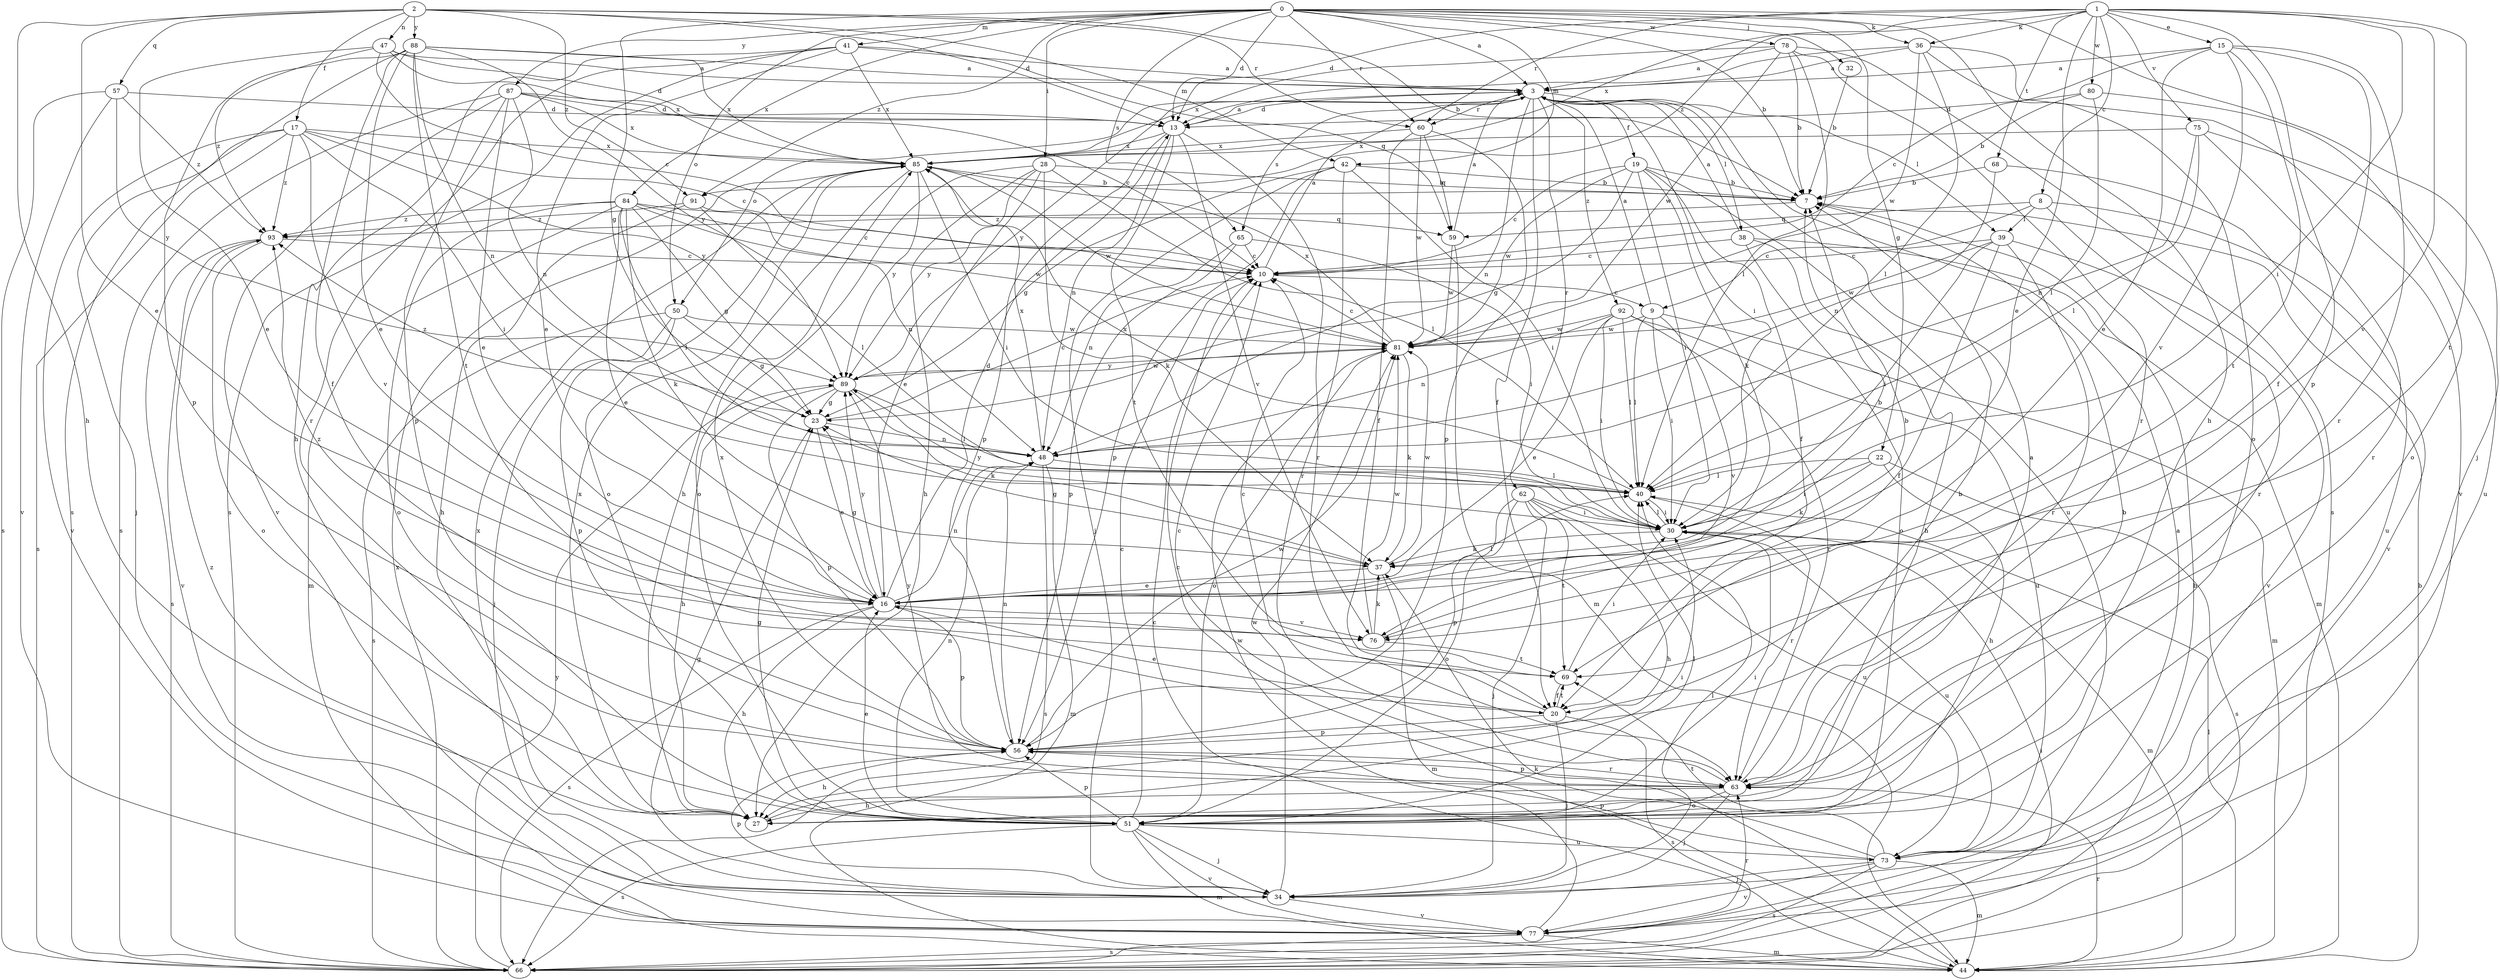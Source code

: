 strict digraph  {
0;
1;
2;
3;
7;
8;
9;
10;
13;
15;
16;
17;
19;
20;
22;
23;
27;
28;
30;
32;
34;
36;
37;
38;
39;
40;
41;
42;
44;
47;
48;
50;
51;
56;
57;
59;
60;
62;
63;
65;
66;
68;
69;
73;
75;
76;
77;
78;
80;
81;
84;
85;
87;
88;
89;
91;
92;
93;
0 -> 3  [label=a];
0 -> 7  [label=b];
0 -> 13  [label=d];
0 -> 22  [label=g];
0 -> 23  [label=g];
0 -> 27  [label=h];
0 -> 28  [label=i];
0 -> 32  [label=j];
0 -> 34  [label=j];
0 -> 36  [label=k];
0 -> 41  [label=m];
0 -> 42  [label=m];
0 -> 50  [label=o];
0 -> 60  [label=r];
0 -> 65  [label=s];
0 -> 78  [label=w];
0 -> 84  [label=x];
0 -> 87  [label=y];
0 -> 91  [label=z];
1 -> 8  [label=c];
1 -> 13  [label=d];
1 -> 15  [label=e];
1 -> 16  [label=e];
1 -> 30  [label=i];
1 -> 36  [label=k];
1 -> 56  [label=p];
1 -> 60  [label=r];
1 -> 68  [label=t];
1 -> 69  [label=t];
1 -> 75  [label=v];
1 -> 76  [label=v];
1 -> 80  [label=w];
1 -> 85  [label=x];
1 -> 91  [label=z];
2 -> 7  [label=b];
2 -> 13  [label=d];
2 -> 16  [label=e];
2 -> 17  [label=f];
2 -> 27  [label=h];
2 -> 42  [label=m];
2 -> 47  [label=n];
2 -> 57  [label=q];
2 -> 60  [label=r];
2 -> 88  [label=y];
2 -> 91  [label=z];
3 -> 13  [label=d];
3 -> 19  [label=f];
3 -> 20  [label=f];
3 -> 30  [label=i];
3 -> 38  [label=l];
3 -> 39  [label=l];
3 -> 48  [label=n];
3 -> 50  [label=o];
3 -> 60  [label=r];
3 -> 62  [label=r];
3 -> 65  [label=s];
3 -> 89  [label=y];
3 -> 92  [label=z];
7 -> 93  [label=z];
8 -> 9  [label=c];
8 -> 39  [label=l];
8 -> 59  [label=q];
8 -> 63  [label=r];
8 -> 73  [label=u];
9 -> 3  [label=a];
9 -> 30  [label=i];
9 -> 40  [label=l];
9 -> 44  [label=m];
9 -> 76  [label=v];
9 -> 81  [label=w];
10 -> 3  [label=a];
10 -> 9  [label=c];
13 -> 3  [label=a];
13 -> 48  [label=n];
13 -> 56  [label=p];
13 -> 63  [label=r];
13 -> 69  [label=t];
13 -> 76  [label=v];
13 -> 85  [label=x];
15 -> 3  [label=a];
15 -> 10  [label=c];
15 -> 16  [label=e];
15 -> 20  [label=f];
15 -> 63  [label=r];
15 -> 69  [label=t];
15 -> 76  [label=v];
16 -> 7  [label=b];
16 -> 13  [label=d];
16 -> 23  [label=g];
16 -> 27  [label=h];
16 -> 40  [label=l];
16 -> 48  [label=n];
16 -> 56  [label=p];
16 -> 66  [label=s];
16 -> 76  [label=v];
16 -> 89  [label=y];
17 -> 10  [label=c];
17 -> 30  [label=i];
17 -> 34  [label=j];
17 -> 66  [label=s];
17 -> 76  [label=v];
17 -> 77  [label=v];
17 -> 85  [label=x];
17 -> 89  [label=y];
17 -> 93  [label=z];
19 -> 7  [label=b];
19 -> 10  [label=c];
19 -> 20  [label=f];
19 -> 23  [label=g];
19 -> 30  [label=i];
19 -> 37  [label=k];
19 -> 73  [label=u];
19 -> 81  [label=w];
20 -> 10  [label=c];
20 -> 16  [label=e];
20 -> 34  [label=j];
20 -> 56  [label=p];
20 -> 66  [label=s];
20 -> 69  [label=t];
22 -> 27  [label=h];
22 -> 30  [label=i];
22 -> 37  [label=k];
22 -> 40  [label=l];
22 -> 66  [label=s];
23 -> 10  [label=c];
23 -> 16  [label=e];
23 -> 48  [label=n];
23 -> 93  [label=z];
27 -> 3  [label=a];
27 -> 7  [label=b];
27 -> 30  [label=i];
27 -> 85  [label=x];
28 -> 7  [label=b];
28 -> 16  [label=e];
28 -> 27  [label=h];
28 -> 37  [label=k];
28 -> 40  [label=l];
28 -> 51  [label=o];
28 -> 89  [label=y];
30 -> 37  [label=k];
30 -> 40  [label=l];
30 -> 44  [label=m];
30 -> 73  [label=u];
30 -> 89  [label=y];
32 -> 7  [label=b];
34 -> 23  [label=g];
34 -> 40  [label=l];
34 -> 56  [label=p];
34 -> 77  [label=v];
34 -> 81  [label=w];
34 -> 85  [label=x];
34 -> 93  [label=z];
36 -> 3  [label=a];
36 -> 13  [label=d];
36 -> 40  [label=l];
36 -> 51  [label=o];
36 -> 77  [label=v];
36 -> 81  [label=w];
37 -> 16  [label=e];
37 -> 23  [label=g];
37 -> 44  [label=m];
37 -> 81  [label=w];
38 -> 3  [label=a];
38 -> 10  [label=c];
38 -> 27  [label=h];
38 -> 44  [label=m];
38 -> 51  [label=o];
39 -> 10  [label=c];
39 -> 20  [label=f];
39 -> 30  [label=i];
39 -> 63  [label=r];
39 -> 77  [label=v];
39 -> 81  [label=w];
40 -> 30  [label=i];
40 -> 63  [label=r];
40 -> 85  [label=x];
41 -> 3  [label=a];
41 -> 16  [label=e];
41 -> 27  [label=h];
41 -> 59  [label=q];
41 -> 63  [label=r];
41 -> 66  [label=s];
41 -> 85  [label=x];
42 -> 7  [label=b];
42 -> 23  [label=g];
42 -> 30  [label=i];
42 -> 34  [label=j];
42 -> 56  [label=p];
42 -> 63  [label=r];
44 -> 7  [label=b];
44 -> 10  [label=c];
44 -> 37  [label=k];
44 -> 40  [label=l];
44 -> 63  [label=r];
47 -> 3  [label=a];
47 -> 10  [label=c];
47 -> 13  [label=d];
47 -> 16  [label=e];
47 -> 85  [label=x];
47 -> 93  [label=z];
48 -> 40  [label=l];
48 -> 44  [label=m];
48 -> 66  [label=s];
48 -> 85  [label=x];
50 -> 23  [label=g];
50 -> 34  [label=j];
50 -> 56  [label=p];
50 -> 66  [label=s];
50 -> 81  [label=w];
51 -> 10  [label=c];
51 -> 16  [label=e];
51 -> 23  [label=g];
51 -> 30  [label=i];
51 -> 34  [label=j];
51 -> 40  [label=l];
51 -> 44  [label=m];
51 -> 48  [label=n];
51 -> 56  [label=p];
51 -> 66  [label=s];
51 -> 73  [label=u];
51 -> 77  [label=v];
56 -> 27  [label=h];
56 -> 48  [label=n];
56 -> 63  [label=r];
56 -> 81  [label=w];
56 -> 85  [label=x];
57 -> 13  [label=d];
57 -> 66  [label=s];
57 -> 77  [label=v];
57 -> 89  [label=y];
57 -> 93  [label=z];
59 -> 3  [label=a];
59 -> 44  [label=m];
59 -> 81  [label=w];
60 -> 20  [label=f];
60 -> 56  [label=p];
60 -> 59  [label=q];
60 -> 81  [label=w];
60 -> 85  [label=x];
62 -> 27  [label=h];
62 -> 30  [label=i];
62 -> 34  [label=j];
62 -> 51  [label=o];
62 -> 56  [label=p];
62 -> 69  [label=t];
62 -> 73  [label=u];
63 -> 7  [label=b];
63 -> 10  [label=c];
63 -> 27  [label=h];
63 -> 34  [label=j];
63 -> 51  [label=o];
63 -> 56  [label=p];
63 -> 89  [label=y];
65 -> 10  [label=c];
65 -> 30  [label=i];
65 -> 48  [label=n];
65 -> 56  [label=p];
66 -> 3  [label=a];
66 -> 7  [label=b];
66 -> 30  [label=i];
66 -> 85  [label=x];
66 -> 89  [label=y];
68 -> 7  [label=b];
68 -> 48  [label=n];
68 -> 77  [label=v];
69 -> 20  [label=f];
69 -> 30  [label=i];
73 -> 10  [label=c];
73 -> 34  [label=j];
73 -> 44  [label=m];
73 -> 56  [label=p];
73 -> 66  [label=s];
73 -> 69  [label=t];
73 -> 77  [label=v];
75 -> 40  [label=l];
75 -> 48  [label=n];
75 -> 63  [label=r];
75 -> 73  [label=u];
75 -> 85  [label=x];
76 -> 7  [label=b];
76 -> 37  [label=k];
76 -> 69  [label=t];
76 -> 81  [label=w];
76 -> 93  [label=z];
77 -> 44  [label=m];
77 -> 63  [label=r];
77 -> 66  [label=s];
77 -> 81  [label=w];
78 -> 3  [label=a];
78 -> 7  [label=b];
78 -> 40  [label=l];
78 -> 63  [label=r];
78 -> 66  [label=s];
78 -> 81  [label=w];
78 -> 85  [label=x];
80 -> 7  [label=b];
80 -> 13  [label=d];
80 -> 40  [label=l];
80 -> 51  [label=o];
81 -> 10  [label=c];
81 -> 37  [label=k];
81 -> 51  [label=o];
81 -> 85  [label=x];
81 -> 89  [label=y];
84 -> 10  [label=c];
84 -> 16  [label=e];
84 -> 23  [label=g];
84 -> 37  [label=k];
84 -> 40  [label=l];
84 -> 44  [label=m];
84 -> 51  [label=o];
84 -> 59  [label=q];
84 -> 81  [label=w];
84 -> 93  [label=z];
85 -> 7  [label=b];
85 -> 27  [label=h];
85 -> 30  [label=i];
85 -> 51  [label=o];
85 -> 81  [label=w];
85 -> 89  [label=y];
87 -> 10  [label=c];
87 -> 13  [label=d];
87 -> 16  [label=e];
87 -> 48  [label=n];
87 -> 56  [label=p];
87 -> 66  [label=s];
87 -> 77  [label=v];
87 -> 85  [label=x];
88 -> 3  [label=a];
88 -> 16  [label=e];
88 -> 20  [label=f];
88 -> 48  [label=n];
88 -> 56  [label=p];
88 -> 66  [label=s];
88 -> 69  [label=t];
88 -> 85  [label=x];
88 -> 89  [label=y];
89 -> 23  [label=g];
89 -> 27  [label=h];
89 -> 37  [label=k];
89 -> 40  [label=l];
89 -> 56  [label=p];
89 -> 81  [label=w];
91 -> 27  [label=h];
91 -> 40  [label=l];
91 -> 48  [label=n];
91 -> 93  [label=z];
92 -> 16  [label=e];
92 -> 30  [label=i];
92 -> 40  [label=l];
92 -> 48  [label=n];
92 -> 63  [label=r];
92 -> 73  [label=u];
92 -> 81  [label=w];
93 -> 10  [label=c];
93 -> 51  [label=o];
93 -> 66  [label=s];
93 -> 77  [label=v];
}
